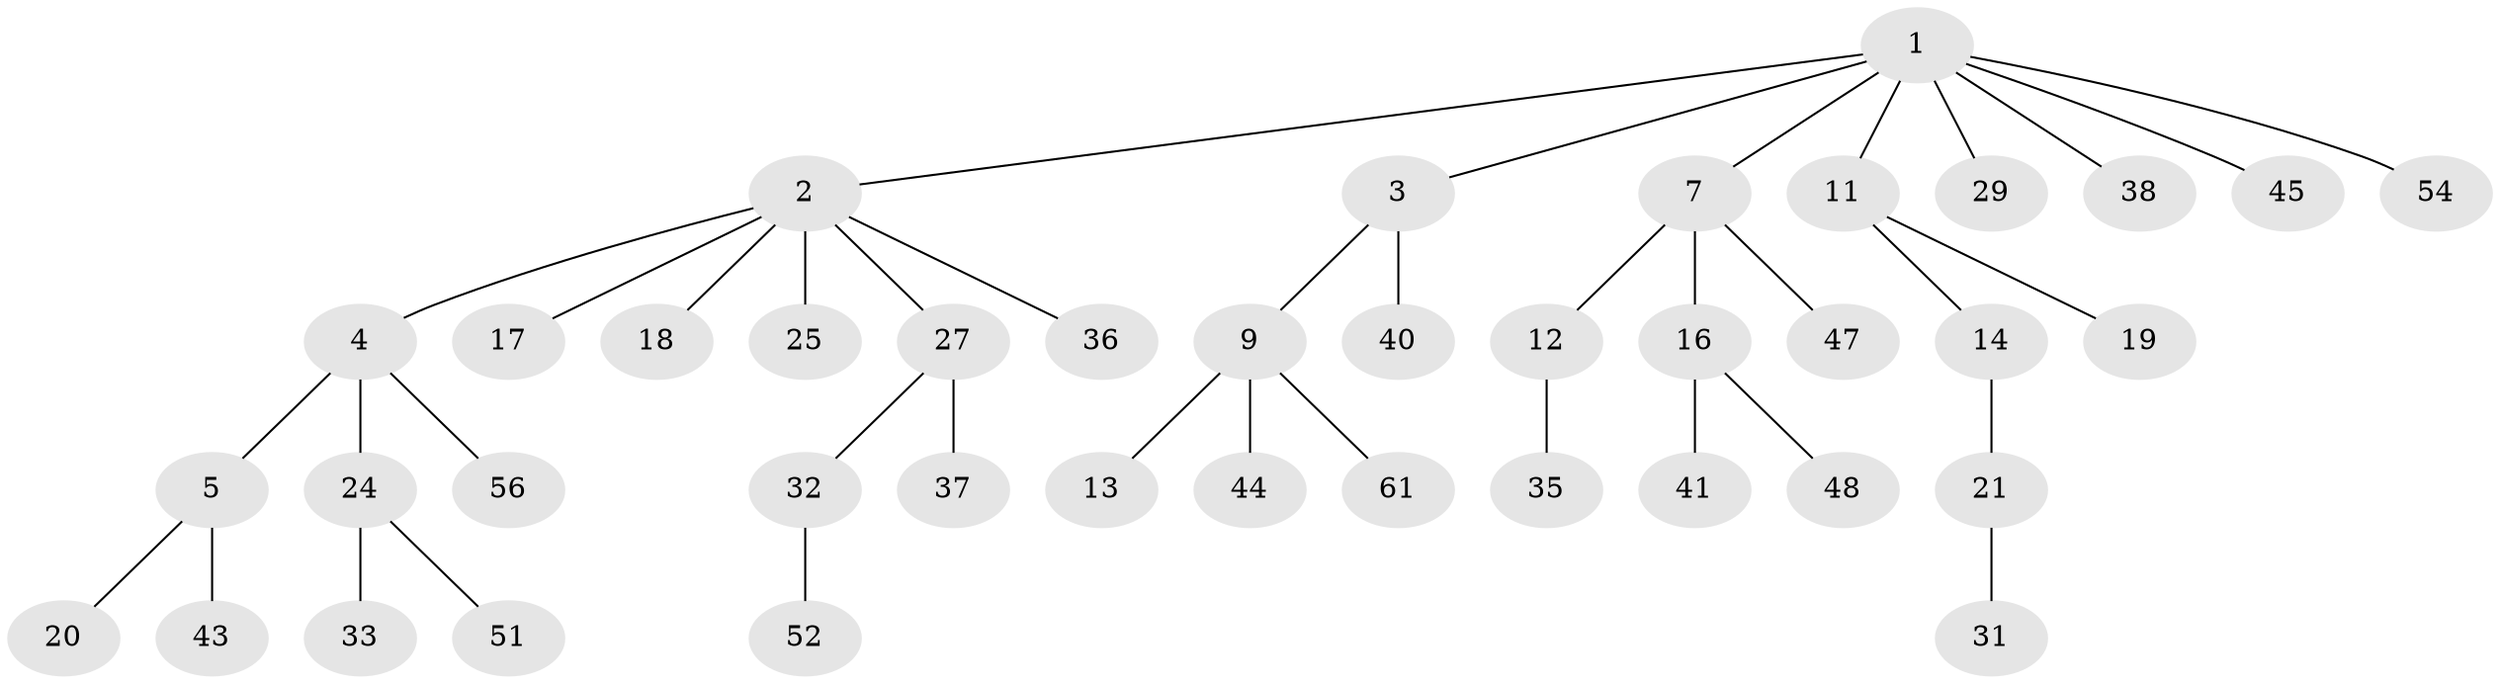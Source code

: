 // original degree distribution, {7: 0.016129032258064516, 6: 0.016129032258064516, 4: 0.0967741935483871, 3: 0.11290322580645161, 2: 0.20967741935483872, 5: 0.016129032258064516, 1: 0.532258064516129}
// Generated by graph-tools (version 1.1) at 2025/42/03/06/25 10:42:03]
// undirected, 40 vertices, 39 edges
graph export_dot {
graph [start="1"]
  node [color=gray90,style=filled];
  1 [super="+34"];
  2 [super="+15"];
  3 [super="+10"];
  4 [super="+23"];
  5 [super="+6"];
  7 [super="+8"];
  9 [super="+22"];
  11 [super="+28"];
  12;
  13 [super="+57"];
  14 [super="+53"];
  16 [super="+30"];
  17 [super="+60"];
  18;
  19;
  20;
  21;
  24 [super="+26"];
  25;
  27 [super="+50"];
  29;
  31 [super="+39"];
  32 [super="+49"];
  33 [super="+42"];
  35;
  36;
  37 [super="+58"];
  38;
  40 [super="+59"];
  41;
  43;
  44 [super="+46"];
  45;
  47;
  48 [super="+62"];
  51 [super="+55"];
  52;
  54;
  56;
  61;
  1 -- 2;
  1 -- 3;
  1 -- 7;
  1 -- 11;
  1 -- 29;
  1 -- 38;
  1 -- 45;
  1 -- 54;
  2 -- 4;
  2 -- 18;
  2 -- 25;
  2 -- 36;
  2 -- 17;
  2 -- 27;
  3 -- 9;
  3 -- 40;
  4 -- 5;
  4 -- 24;
  4 -- 56;
  5 -- 20;
  5 -- 43;
  7 -- 12;
  7 -- 16;
  7 -- 47;
  9 -- 13;
  9 -- 44;
  9 -- 61;
  11 -- 14;
  11 -- 19;
  12 -- 35;
  14 -- 21;
  16 -- 41;
  16 -- 48;
  21 -- 31;
  24 -- 33;
  24 -- 51;
  27 -- 32;
  27 -- 37;
  32 -- 52;
}
